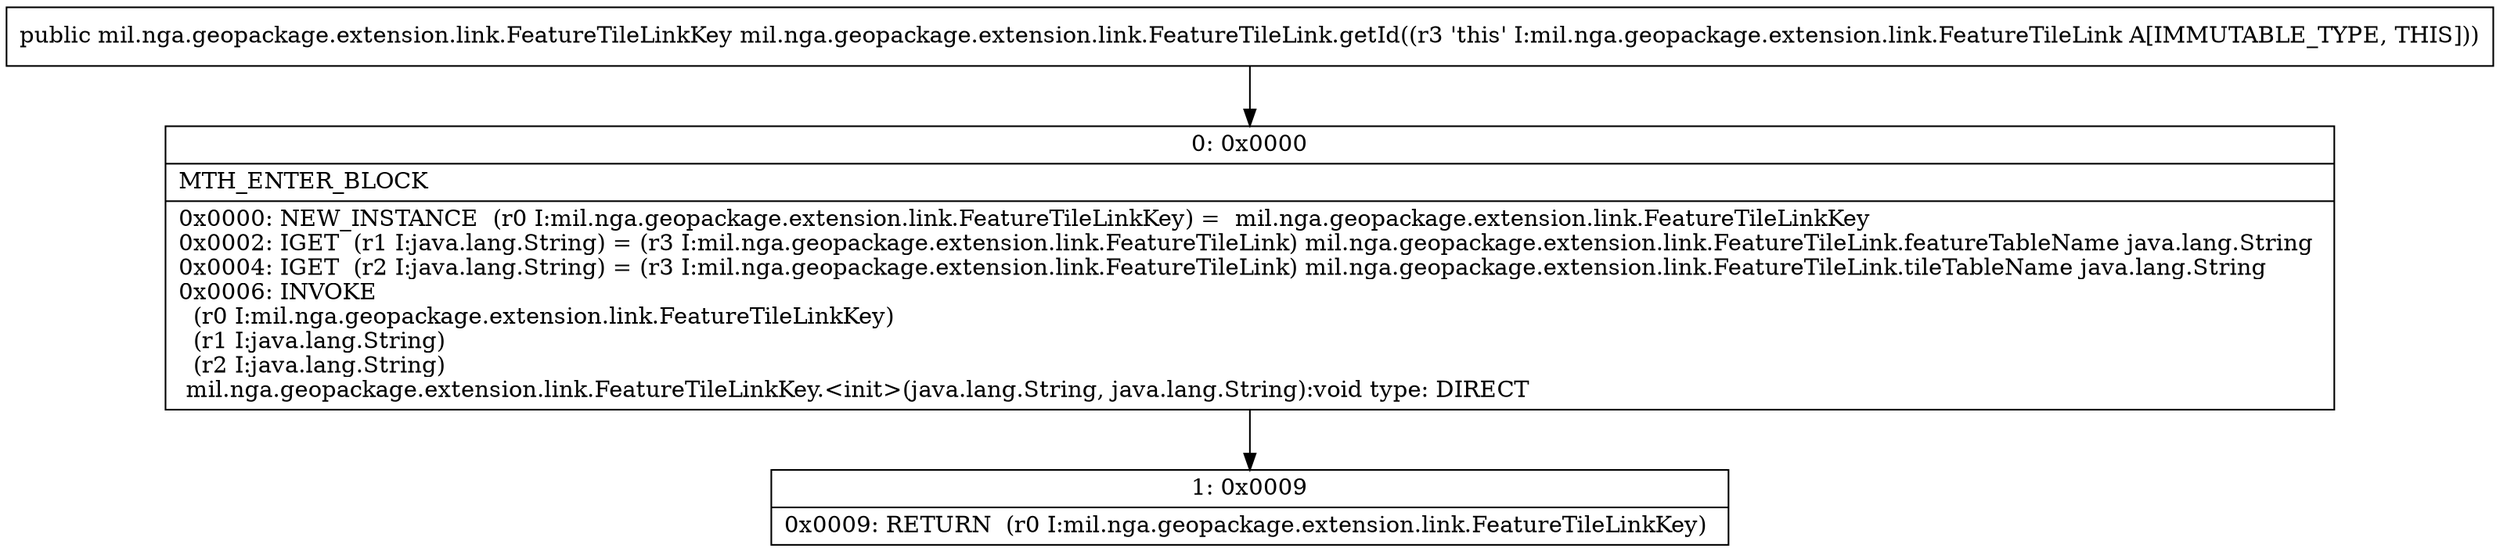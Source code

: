 digraph "CFG formil.nga.geopackage.extension.link.FeatureTileLink.getId()Lmil\/nga\/geopackage\/extension\/link\/FeatureTileLinkKey;" {
Node_0 [shape=record,label="{0\:\ 0x0000|MTH_ENTER_BLOCK\l|0x0000: NEW_INSTANCE  (r0 I:mil.nga.geopackage.extension.link.FeatureTileLinkKey) =  mil.nga.geopackage.extension.link.FeatureTileLinkKey \l0x0002: IGET  (r1 I:java.lang.String) = (r3 I:mil.nga.geopackage.extension.link.FeatureTileLink) mil.nga.geopackage.extension.link.FeatureTileLink.featureTableName java.lang.String \l0x0004: IGET  (r2 I:java.lang.String) = (r3 I:mil.nga.geopackage.extension.link.FeatureTileLink) mil.nga.geopackage.extension.link.FeatureTileLink.tileTableName java.lang.String \l0x0006: INVOKE  \l  (r0 I:mil.nga.geopackage.extension.link.FeatureTileLinkKey)\l  (r1 I:java.lang.String)\l  (r2 I:java.lang.String)\l mil.nga.geopackage.extension.link.FeatureTileLinkKey.\<init\>(java.lang.String, java.lang.String):void type: DIRECT \l}"];
Node_1 [shape=record,label="{1\:\ 0x0009|0x0009: RETURN  (r0 I:mil.nga.geopackage.extension.link.FeatureTileLinkKey) \l}"];
MethodNode[shape=record,label="{public mil.nga.geopackage.extension.link.FeatureTileLinkKey mil.nga.geopackage.extension.link.FeatureTileLink.getId((r3 'this' I:mil.nga.geopackage.extension.link.FeatureTileLink A[IMMUTABLE_TYPE, THIS])) }"];
MethodNode -> Node_0;
Node_0 -> Node_1;
}

